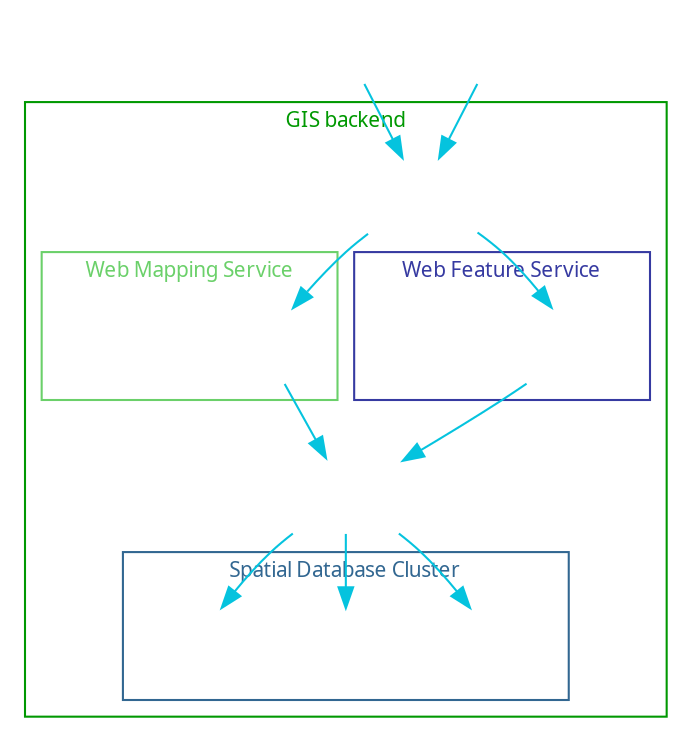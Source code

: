 digraph {
	fontname="Microsoft YaHei";
    fontsize=10;
    dir=LR;

    graph [dpi=180];

    node [shape="Mrecord", fontname="Consolas", fontsize=10];
    edge [color="#05c3de", fontname="Consolas", fontsize=10];

    chrome [shape="none", image="logos/browser-icon-chrome-resized.png", label=""];
    firefox [shape="none", image="logos/browser-icon-firefox-resized.png", label=""];
    
	chrome -> squid;
	firefox -> squid;

	subgraph cluster_backend {
		color="#009801";
		fontcolor="#009801";
		label="GIS backend";
		//nginx [shape="none", image="logos/nginx_logo_resized.png", label=""];    
		squid [shape="none", image="logos/squid_logo_resized.png", label=""];

		subgraph cluster_wms {
			color="#6BD06A";
			fontcolor="#6BD06A";
			label="Web Mapping Service";
			wms1 [shape="none", image="logos/geoserver_logo_resized.png", label=""];
			wms2 [shape="none", image="logos/geoserver_logo_resized.png", label=""];
		}

		subgraph cluster_wfs {
			color="#363AA1";
			fontcolor="#363AA1";
			label="Web Feature Service";
			wfs1 [shape="none", image="logos/geoserver_logo_resized.png", label=""];
			wfs2 [shape="none", image="logos/geoserver_logo_resized.png", label=""];
		}
		
		squid -> wfs1;

		squid -> wms1;

		wfs1 -> pgpool2;

		wms1 -> pgpool2;

		pgpool2 [shape="none", image="logos/pgpool_ii_logo_resized.png", label=""];

		subgraph cluster_pg {
			color="#326791";
			fontcolor="#326791";
			label="Spatial Database Cluster";
			pg1 [shape="none", image="logos/postgresql_logo_resized.png", label=""];
			pg2 [shape="none", image="logos/postgresql_logo_resized.png", label=""];
			pg3 [shape="none", image="logos/postgresql_logo_resized.png", label=""];
		}
		
		pgpool2 -> pg1;
		pgpool2 -> pg2;
		pgpool2 -> pg3;

	}


}
